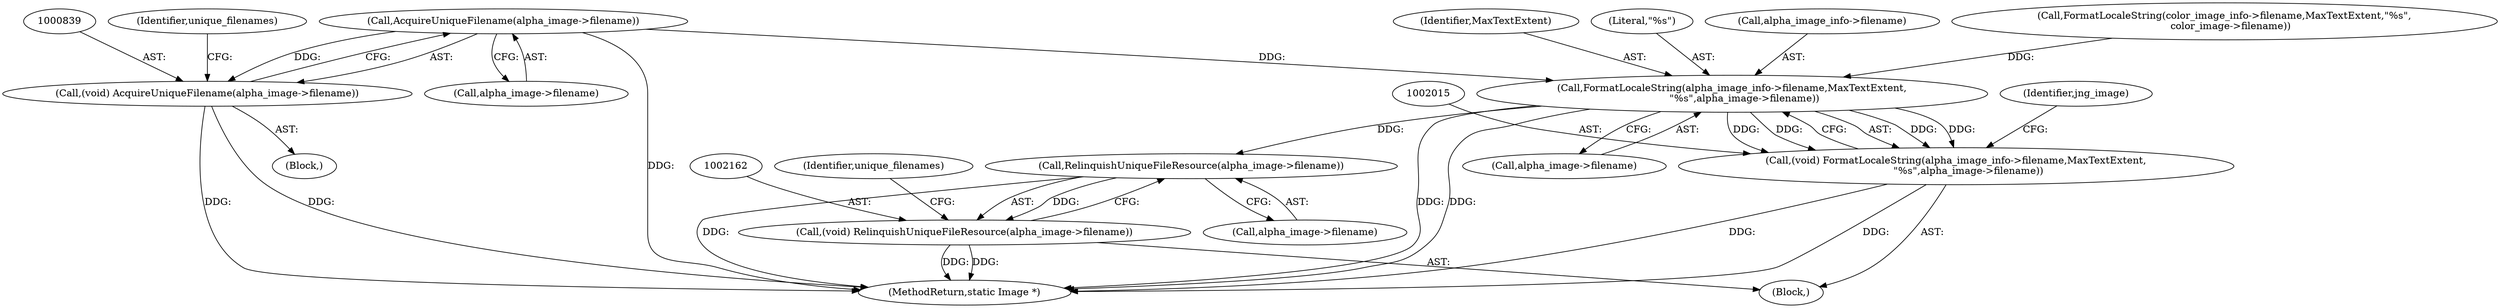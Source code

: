 digraph "0_ImageMagick6_1007b98f8795ad4bea6bc5f68a32d83e982fdae4@pointer" {
"1000840" [label="(Call,AcquireUniqueFilename(alpha_image->filename))"];
"1000838" [label="(Call,(void) AcquireUniqueFilename(alpha_image->filename))"];
"1002016" [label="(Call,FormatLocaleString(alpha_image_info->filename,MaxTextExtent,\n        \"%s\",alpha_image->filename))"];
"1002014" [label="(Call,(void) FormatLocaleString(alpha_image_info->filename,MaxTextExtent,\n        \"%s\",alpha_image->filename))"];
"1002163" [label="(Call,RelinquishUniqueFileResource(alpha_image->filename))"];
"1002161" [label="(Call,(void) RelinquishUniqueFileResource(alpha_image->filename))"];
"1002016" [label="(Call,FormatLocaleString(alpha_image_info->filename,MaxTextExtent,\n        \"%s\",alpha_image->filename))"];
"1002026" [label="(Identifier,jng_image)"];
"1002161" [label="(Call,(void) RelinquishUniqueFileResource(alpha_image->filename))"];
"1001965" [label="(Block,)"];
"1002017" [label="(Call,alpha_image_info->filename)"];
"1002330" [label="(MethodReturn,static Image *)"];
"1000841" [label="(Call,alpha_image->filename)"];
"1002022" [label="(Call,alpha_image->filename)"];
"1002164" [label="(Call,alpha_image->filename)"];
"1000774" [label="(Block,)"];
"1000838" [label="(Call,(void) AcquireUniqueFilename(alpha_image->filename))"];
"1000845" [label="(Identifier,unique_filenames)"];
"1002168" [label="(Identifier,unique_filenames)"];
"1001727" [label="(Call,FormatLocaleString(color_image_info->filename,MaxTextExtent,\"%s\",\n    color_image->filename))"];
"1002020" [label="(Identifier,MaxTextExtent)"];
"1002163" [label="(Call,RelinquishUniqueFileResource(alpha_image->filename))"];
"1002021" [label="(Literal,\"%s\")"];
"1002014" [label="(Call,(void) FormatLocaleString(alpha_image_info->filename,MaxTextExtent,\n        \"%s\",alpha_image->filename))"];
"1000840" [label="(Call,AcquireUniqueFilename(alpha_image->filename))"];
"1000840" -> "1000838"  [label="AST: "];
"1000840" -> "1000841"  [label="CFG: "];
"1000841" -> "1000840"  [label="AST: "];
"1000838" -> "1000840"  [label="CFG: "];
"1000840" -> "1002330"  [label="DDG: "];
"1000840" -> "1000838"  [label="DDG: "];
"1000840" -> "1002016"  [label="DDG: "];
"1000838" -> "1000774"  [label="AST: "];
"1000839" -> "1000838"  [label="AST: "];
"1000845" -> "1000838"  [label="CFG: "];
"1000838" -> "1002330"  [label="DDG: "];
"1000838" -> "1002330"  [label="DDG: "];
"1002016" -> "1002014"  [label="AST: "];
"1002016" -> "1002022"  [label="CFG: "];
"1002017" -> "1002016"  [label="AST: "];
"1002020" -> "1002016"  [label="AST: "];
"1002021" -> "1002016"  [label="AST: "];
"1002022" -> "1002016"  [label="AST: "];
"1002014" -> "1002016"  [label="CFG: "];
"1002016" -> "1002330"  [label="DDG: "];
"1002016" -> "1002330"  [label="DDG: "];
"1002016" -> "1002014"  [label="DDG: "];
"1002016" -> "1002014"  [label="DDG: "];
"1002016" -> "1002014"  [label="DDG: "];
"1002016" -> "1002014"  [label="DDG: "];
"1001727" -> "1002016"  [label="DDG: "];
"1002016" -> "1002163"  [label="DDG: "];
"1002014" -> "1001965"  [label="AST: "];
"1002015" -> "1002014"  [label="AST: "];
"1002026" -> "1002014"  [label="CFG: "];
"1002014" -> "1002330"  [label="DDG: "];
"1002014" -> "1002330"  [label="DDG: "];
"1002163" -> "1002161"  [label="AST: "];
"1002163" -> "1002164"  [label="CFG: "];
"1002164" -> "1002163"  [label="AST: "];
"1002161" -> "1002163"  [label="CFG: "];
"1002163" -> "1002330"  [label="DDG: "];
"1002163" -> "1002161"  [label="DDG: "];
"1002161" -> "1001965"  [label="AST: "];
"1002162" -> "1002161"  [label="AST: "];
"1002168" -> "1002161"  [label="CFG: "];
"1002161" -> "1002330"  [label="DDG: "];
"1002161" -> "1002330"  [label="DDG: "];
}
